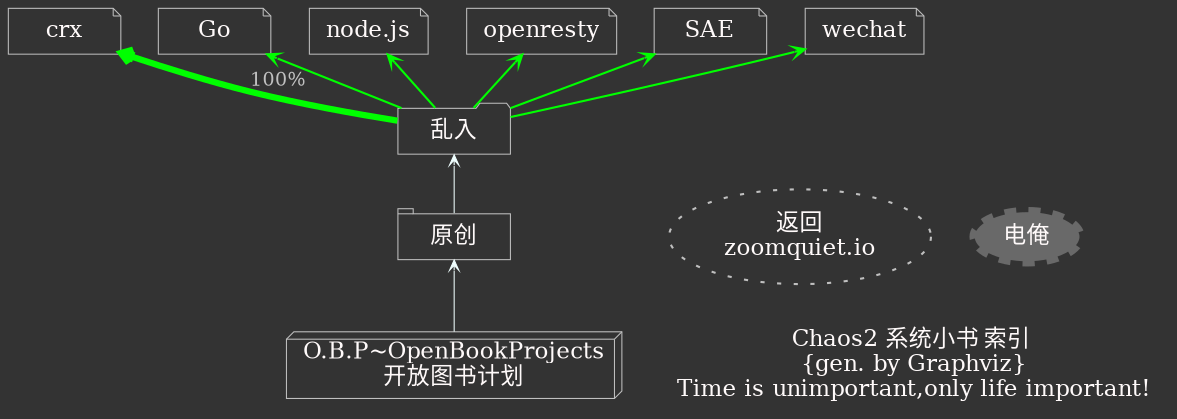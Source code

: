 digraph qiniu_chaos2_idx {
    /*生成命令:
$ dot -Tjpeg qiniu_chaos2_idx.dot -o qiniu_chaos2_idx.jpg -Tcmapx -o qiniu_chaos2_idx.map
$ python ../dotools/gen4dot2htm.py -t ../dotools/tpl_idx.htm -i "chaos4* O.B.P index" -d qiniu_chaos2_idx.dot -o qiniu_chaos2_idx.html

    全局设定
    */

    graph [label=""
        ,fontsize=12.0,fontcolor=snow
        ,labeljust="r",labelloc="b",center=1
        ,ranksep=0.1,center=1,ratio=compress
        ,rankdir=BT
        ,bgcolor="#333333"
        ];

    node[fontsize=11.0,height=0.3
        ,style="filled,setlinewidth(0.5)",fillcolor="#333333",color=gray,fontcolor=snow
        ,shape=plaintext
        ];

    edge [fontsize=9.0,fontcolor=gray
        ,color=azure
        ,arrowsize=0.5,arrowhead=vee,arrowtail=none
        ,style="setlinewidth(0.5)"
        ];


    OBP      [label="O.B.P~OpenBookProjects\n开放图书计划",shape=box3d
        ,URL="https://github.com/OpenBookProjects/wiki"];

    original  [label="原创",shape=tab];

    chaosbook  [label="乱入",shape=folder];
        crx   [label="crx",shape=note
            ,URL="http://chaos2.zoomquiet.top/crx/build/html/"];
        go1   [label="Go",shape=note
            ,URL="http://chaos2.zoomquiet.top/go1/build/html/"];
        node1   [label="node.js",shape=note
            ,URL="http://chaos2.zoomquiet.top/node/build/html/"];
        openresty   [label="openresty",shape=note
            ,URL="http://chaos2.zoomquiet.top/openresty/build/html/"];
        sae   [label="SAE",shape=note
            ,URL="http://chaos2.zoomquiet.top/sae/build/html/"];
        wechat   [label="wechat",shape=note
            ,URL="http://chaos2.zoomquiet.top/wechat/build/html/"];

    OBP->original->chaosbook;

        chaosbook->{go1 node1 openresty sae wechat} [style="setlinewidth(1)",color=green];
        chaosbook->crx [label="100%",style="setlinewidth(3)",color=green];

    title [label="Chaos2 系统小书 索引 \n{gen. by Graphviz}\nTime is unimportant,only life important!"
        URL="https://bitbucket.org/ZoomQuiet/tangle/src/f7d3402616263fe1ba3b9fd360c623e257349f1d/dot/zoomquiet.org/7niu_chaos2.dot"];
    
    ZQ  [label="返回\nzoomquiet.io",shape=ellipse,style="dotted"
        ,URL="http://zoomquiet.io"];
    

    mailme [label="电俺",shape=ellipse,style="filled,dashed,setlinewidth(5)"
        ,color="#333333",fillcolor=dimgray
        ,URL="mailto:i@zoomquiet.io?subject=OBP_chaos2 mapping feedback"];

    edge [style=invis];
    title->{mailme ZQ};

}
